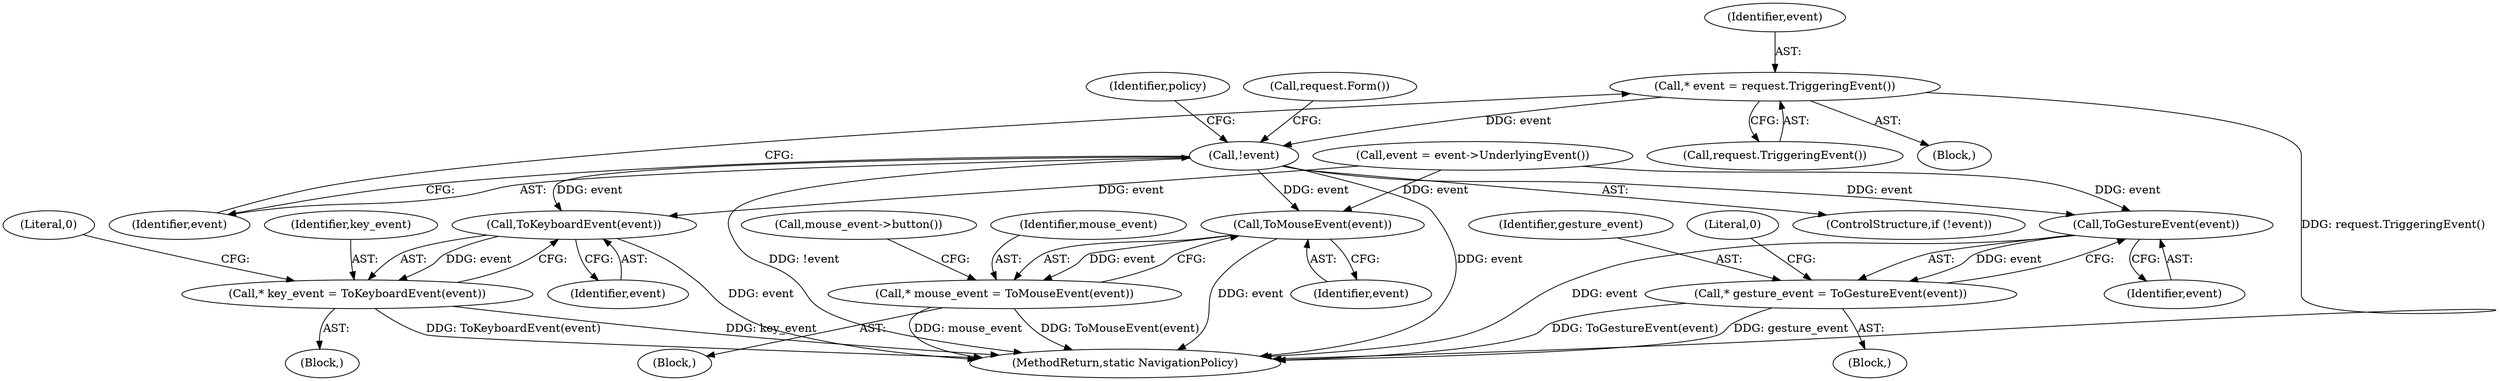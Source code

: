 digraph "1_Chrome_4379a7fcff8190aa7ba72307b398161c32102c52@pointer" {
"1000108" [label="(Call,* event = request.TriggeringEvent())"];
"1000112" [label="(Call,!event)"];
"1000129" [label="(Call,ToMouseEvent(event))"];
"1000127" [label="(Call,* mouse_event = ToMouseEvent(event))"];
"1000146" [label="(Call,ToKeyboardEvent(event))"];
"1000144" [label="(Call,* key_event = ToKeyboardEvent(event))"];
"1000163" [label="(Call,ToGestureEvent(event))"];
"1000161" [label="(Call,* gesture_event = ToGestureEvent(event))"];
"1000110" [label="(Call,request.TriggeringEvent())"];
"1000147" [label="(Identifier,event)"];
"1000113" [label="(Identifier,event)"];
"1000145" [label="(Identifier,key_event)"];
"1000132" [label="(Call,mouse_event->button())"];
"1000112" [label="(Call,!event)"];
"1000130" [label="(Identifier,event)"];
"1000146" [label="(Call,ToKeyboardEvent(event))"];
"1000115" [label="(Identifier,policy)"];
"1000164" [label="(Identifier,event)"];
"1000162" [label="(Identifier,gesture_event)"];
"1000129" [label="(Call,ToMouseEvent(event))"];
"1000175" [label="(MethodReturn,static NavigationPolicy)"];
"1000161" [label="(Call,* gesture_event = ToGestureEvent(event))"];
"1000118" [label="(Call,request.Form())"];
"1000111" [label="(ControlStructure,if (!event))"];
"1000102" [label="(Block,)"];
"1000144" [label="(Call,* key_event = ToKeyboardEvent(event))"];
"1000149" [label="(Literal,0)"];
"1000120" [label="(Call,event = event->UnderlyingEvent())"];
"1000142" [label="(Block,)"];
"1000159" [label="(Block,)"];
"1000127" [label="(Call,* mouse_event = ToMouseEvent(event))"];
"1000109" [label="(Identifier,event)"];
"1000163" [label="(Call,ToGestureEvent(event))"];
"1000108" [label="(Call,* event = request.TriggeringEvent())"];
"1000166" [label="(Literal,0)"];
"1000125" [label="(Block,)"];
"1000128" [label="(Identifier,mouse_event)"];
"1000108" -> "1000102"  [label="AST: "];
"1000108" -> "1000110"  [label="CFG: "];
"1000109" -> "1000108"  [label="AST: "];
"1000110" -> "1000108"  [label="AST: "];
"1000113" -> "1000108"  [label="CFG: "];
"1000108" -> "1000175"  [label="DDG: request.TriggeringEvent()"];
"1000108" -> "1000112"  [label="DDG: event"];
"1000112" -> "1000111"  [label="AST: "];
"1000112" -> "1000113"  [label="CFG: "];
"1000113" -> "1000112"  [label="AST: "];
"1000115" -> "1000112"  [label="CFG: "];
"1000118" -> "1000112"  [label="CFG: "];
"1000112" -> "1000175"  [label="DDG: !event"];
"1000112" -> "1000175"  [label="DDG: event"];
"1000112" -> "1000129"  [label="DDG: event"];
"1000112" -> "1000146"  [label="DDG: event"];
"1000112" -> "1000163"  [label="DDG: event"];
"1000129" -> "1000127"  [label="AST: "];
"1000129" -> "1000130"  [label="CFG: "];
"1000130" -> "1000129"  [label="AST: "];
"1000127" -> "1000129"  [label="CFG: "];
"1000129" -> "1000175"  [label="DDG: event"];
"1000129" -> "1000127"  [label="DDG: event"];
"1000120" -> "1000129"  [label="DDG: event"];
"1000127" -> "1000125"  [label="AST: "];
"1000128" -> "1000127"  [label="AST: "];
"1000132" -> "1000127"  [label="CFG: "];
"1000127" -> "1000175"  [label="DDG: mouse_event"];
"1000127" -> "1000175"  [label="DDG: ToMouseEvent(event)"];
"1000146" -> "1000144"  [label="AST: "];
"1000146" -> "1000147"  [label="CFG: "];
"1000147" -> "1000146"  [label="AST: "];
"1000144" -> "1000146"  [label="CFG: "];
"1000146" -> "1000175"  [label="DDG: event"];
"1000146" -> "1000144"  [label="DDG: event"];
"1000120" -> "1000146"  [label="DDG: event"];
"1000144" -> "1000142"  [label="AST: "];
"1000145" -> "1000144"  [label="AST: "];
"1000149" -> "1000144"  [label="CFG: "];
"1000144" -> "1000175"  [label="DDG: key_event"];
"1000144" -> "1000175"  [label="DDG: ToKeyboardEvent(event)"];
"1000163" -> "1000161"  [label="AST: "];
"1000163" -> "1000164"  [label="CFG: "];
"1000164" -> "1000163"  [label="AST: "];
"1000161" -> "1000163"  [label="CFG: "];
"1000163" -> "1000175"  [label="DDG: event"];
"1000163" -> "1000161"  [label="DDG: event"];
"1000120" -> "1000163"  [label="DDG: event"];
"1000161" -> "1000159"  [label="AST: "];
"1000162" -> "1000161"  [label="AST: "];
"1000166" -> "1000161"  [label="CFG: "];
"1000161" -> "1000175"  [label="DDG: ToGestureEvent(event)"];
"1000161" -> "1000175"  [label="DDG: gesture_event"];
}
